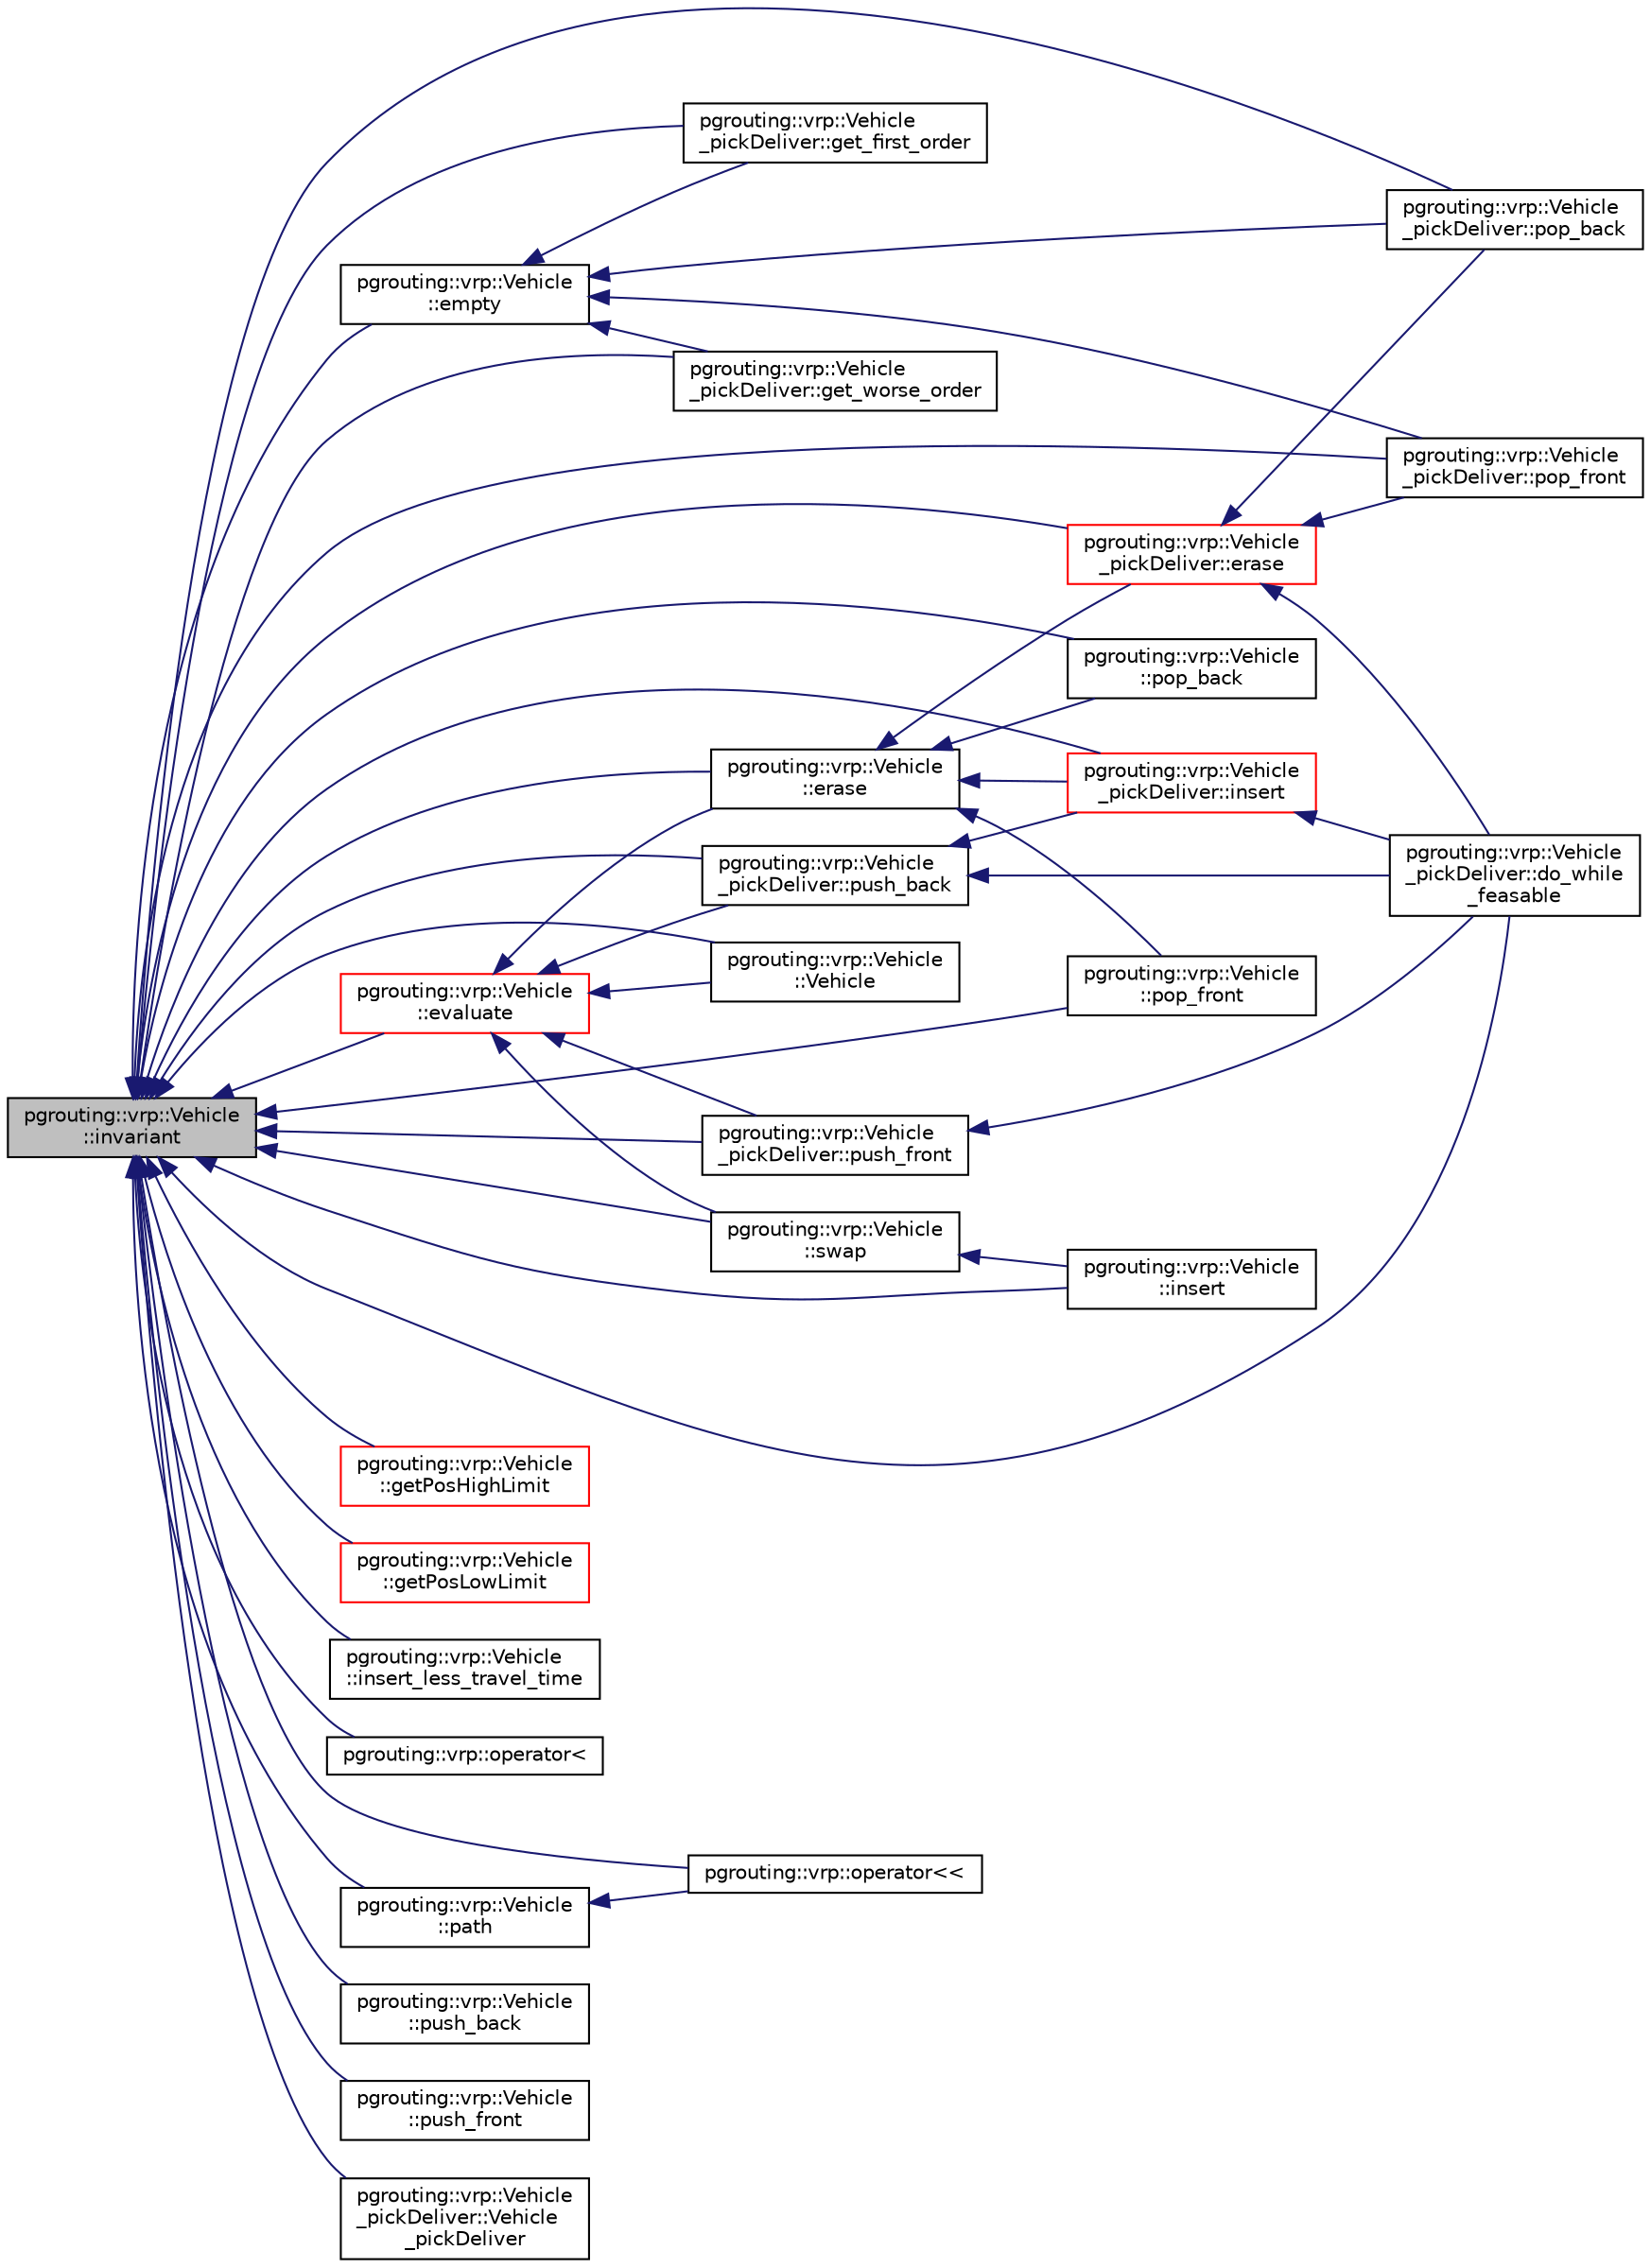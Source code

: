 digraph "pgrouting::vrp::Vehicle::invariant"
{
  edge [fontname="Helvetica",fontsize="10",labelfontname="Helvetica",labelfontsize="10"];
  node [fontname="Helvetica",fontsize="10",shape=record];
  rankdir="LR";
  Node451 [label="pgrouting::vrp::Vehicle\l::invariant",height=0.2,width=0.4,color="black", fillcolor="grey75", style="filled", fontcolor="black"];
  Node451 -> Node452 [dir="back",color="midnightblue",fontsize="10",style="solid",fontname="Helvetica"];
  Node452 [label="pgrouting::vrp::Vehicle\l_pickDeliver::do_while\l_feasable",height=0.2,width=0.4,color="black", fillcolor="white", style="filled",URL="$classpgrouting_1_1vrp_1_1Vehicle__pickDeliver.html#a3dd3375570d3cbe915571e2aea4560d2"];
  Node451 -> Node453 [dir="back",color="midnightblue",fontsize="10",style="solid",fontname="Helvetica"];
  Node453 [label="pgrouting::vrp::Vehicle\l::empty",height=0.2,width=0.4,color="black", fillcolor="white", style="filled",URL="$classpgrouting_1_1vrp_1_1Vehicle.html#a65bf4bc2763295f93cfed232690c4e6c",tooltip="return true when no nodes are in the truck "];
  Node453 -> Node454 [dir="back",color="midnightblue",fontsize="10",style="solid",fontname="Helvetica"];
  Node454 [label="pgrouting::vrp::Vehicle\l_pickDeliver::get_first_order",height=0.2,width=0.4,color="black", fillcolor="white", style="filled",URL="$classpgrouting_1_1vrp_1_1Vehicle__pickDeliver.html#a9dd0efadc2c3f02a19c320b3cb7d6814"];
  Node453 -> Node455 [dir="back",color="midnightblue",fontsize="10",style="solid",fontname="Helvetica"];
  Node455 [label="pgrouting::vrp::Vehicle\l_pickDeliver::get_worse_order",height=0.2,width=0.4,color="black", fillcolor="white", style="filled",URL="$classpgrouting_1_1vrp_1_1Vehicle__pickDeliver.html#ae986b7aeb637a21092142846e6c99799"];
  Node453 -> Node456 [dir="back",color="midnightblue",fontsize="10",style="solid",fontname="Helvetica"];
  Node456 [label="pgrouting::vrp::Vehicle\l_pickDeliver::pop_back",height=0.2,width=0.4,color="black", fillcolor="white", style="filled",URL="$classpgrouting_1_1vrp_1_1Vehicle__pickDeliver.html#a1cc938f784f87e65647aa90e3f9946a2",tooltip="The order that is picked last is removed. "];
  Node453 -> Node457 [dir="back",color="midnightblue",fontsize="10",style="solid",fontname="Helvetica"];
  Node457 [label="pgrouting::vrp::Vehicle\l_pickDeliver::pop_front",height=0.2,width=0.4,color="black", fillcolor="white", style="filled",URL="$classpgrouting_1_1vrp_1_1Vehicle__pickDeliver.html#acaadbc4ac95ca48c7151fe4631fbe259"];
  Node451 -> Node458 [dir="back",color="midnightblue",fontsize="10",style="solid",fontname="Helvetica"];
  Node458 [label="pgrouting::vrp::Vehicle\l_pickDeliver::erase",height=0.2,width=0.4,color="red", fillcolor="white", style="filled",URL="$classpgrouting_1_1vrp_1_1Vehicle__pickDeliver.html#a3824b3c3af974687c0bdcc9aab615350"];
  Node458 -> Node452 [dir="back",color="midnightblue",fontsize="10",style="solid",fontname="Helvetica"];
  Node458 -> Node456 [dir="back",color="midnightblue",fontsize="10",style="solid",fontname="Helvetica"];
  Node458 -> Node457 [dir="back",color="midnightblue",fontsize="10",style="solid",fontname="Helvetica"];
  Node451 -> Node465 [dir="back",color="midnightblue",fontsize="10",style="solid",fontname="Helvetica"];
  Node465 [label="pgrouting::vrp::Vehicle\l::erase",height=0.2,width=0.4,color="black", fillcolor="white", style="filled",URL="$classpgrouting_1_1vrp_1_1Vehicle.html#ad1920dd6aed04b9381b9b2ec78dddc47",tooltip="Erase node.id() "];
  Node465 -> Node458 [dir="back",color="midnightblue",fontsize="10",style="solid",fontname="Helvetica"];
  Node465 -> Node466 [dir="back",color="midnightblue",fontsize="10",style="solid",fontname="Helvetica"];
  Node466 [label="pgrouting::vrp::Vehicle\l_pickDeliver::insert",height=0.2,width=0.4,color="red", fillcolor="white", style="filled",URL="$classpgrouting_1_1vrp_1_1Vehicle__pickDeliver.html#acd6d3d720b3002cbb930a44099fa0688",tooltip="Inserts an order. "];
  Node466 -> Node452 [dir="back",color="midnightblue",fontsize="10",style="solid",fontname="Helvetica"];
  Node465 -> Node469 [dir="back",color="midnightblue",fontsize="10",style="solid",fontname="Helvetica"];
  Node469 [label="pgrouting::vrp::Vehicle\l::pop_back",height=0.2,width=0.4,color="black", fillcolor="white", style="filled",URL="$classpgrouting_1_1vrp_1_1Vehicle.html#aac46d18126e93540a1d7321281a1fc02",tooltip="Evaluated: pop_back a node to the path. "];
  Node465 -> Node470 [dir="back",color="midnightblue",fontsize="10",style="solid",fontname="Helvetica"];
  Node470 [label="pgrouting::vrp::Vehicle\l::pop_front",height=0.2,width=0.4,color="black", fillcolor="white", style="filled",URL="$classpgrouting_1_1vrp_1_1Vehicle.html#aa7d6e872a8ac0e52f899827a52b6ffcc",tooltip="Evaluated: pop_front a node to the path. "];
  Node451 -> Node471 [dir="back",color="midnightblue",fontsize="10",style="solid",fontname="Helvetica"];
  Node471 [label="pgrouting::vrp::Vehicle\l::evaluate",height=0.2,width=0.4,color="red", fillcolor="white", style="filled",URL="$classpgrouting_1_1vrp_1_1Vehicle.html#aeec21aba283e23f4bf2a355f4f7c2764",tooltip="@ { "];
  Node471 -> Node465 [dir="back",color="midnightblue",fontsize="10",style="solid",fontname="Helvetica"];
  Node471 -> Node477 [dir="back",color="midnightblue",fontsize="10",style="solid",fontname="Helvetica"];
  Node477 [label="pgrouting::vrp::Vehicle\l_pickDeliver::push_back",height=0.2,width=0.4,color="black", fillcolor="white", style="filled",URL="$classpgrouting_1_1vrp_1_1Vehicle__pickDeliver.html#aa894fd15242682756ea30cc1bbd6aa42",tooltip="puts an order at the end of the truck "];
  Node477 -> Node466 [dir="back",color="midnightblue",fontsize="10",style="solid",fontname="Helvetica"];
  Node477 -> Node452 [dir="back",color="midnightblue",fontsize="10",style="solid",fontname="Helvetica"];
  Node471 -> Node478 [dir="back",color="midnightblue",fontsize="10",style="solid",fontname="Helvetica"];
  Node478 [label="pgrouting::vrp::Vehicle\l_pickDeliver::push_front",height=0.2,width=0.4,color="black", fillcolor="white", style="filled",URL="$classpgrouting_1_1vrp_1_1Vehicle__pickDeliver.html#a34330126d1614d29dff7fc48a6a43f69",tooltip="Puts an order at the end front of the truck. "];
  Node478 -> Node452 [dir="back",color="midnightblue",fontsize="10",style="solid",fontname="Helvetica"];
  Node471 -> Node479 [dir="back",color="midnightblue",fontsize="10",style="solid",fontname="Helvetica"];
  Node479 [label="pgrouting::vrp::Vehicle\l::swap",height=0.2,width=0.4,color="black", fillcolor="white", style="filled",URL="$classpgrouting_1_1vrp_1_1Vehicle.html#a0d79d716f770c845cfb2e811688fc350",tooltip="Swap two nodes in the path. "];
  Node479 -> Node473 [dir="back",color="midnightblue",fontsize="10",style="solid",fontname="Helvetica"];
  Node473 [label="pgrouting::vrp::Vehicle\l::insert",height=0.2,width=0.4,color="black", fillcolor="white", style="filled",URL="$classpgrouting_1_1vrp_1_1Vehicle.html#aa22d65f920e996e3497bff86876b181f",tooltip="Insert node in best position of the position_limits. "];
  Node471 -> Node480 [dir="back",color="midnightblue",fontsize="10",style="solid",fontname="Helvetica"];
  Node480 [label="pgrouting::vrp::Vehicle\l::Vehicle",height=0.2,width=0.4,color="black", fillcolor="white", style="filled",URL="$classpgrouting_1_1vrp_1_1Vehicle.html#a163d32b8d5c8e0444e4fa432b680a784"];
  Node451 -> Node454 [dir="back",color="midnightblue",fontsize="10",style="solid",fontname="Helvetica"];
  Node451 -> Node455 [dir="back",color="midnightblue",fontsize="10",style="solid",fontname="Helvetica"];
  Node451 -> Node481 [dir="back",color="midnightblue",fontsize="10",style="solid",fontname="Helvetica"];
  Node481 [label="pgrouting::vrp::Vehicle\l::getPosHighLimit",height=0.2,width=0.4,color="red", fillcolor="white", style="filled",URL="$classpgrouting_1_1vrp_1_1Vehicle.html#a50ba2513d8130e34f95a6a1d98253767"];
  Node451 -> Node483 [dir="back",color="midnightblue",fontsize="10",style="solid",fontname="Helvetica"];
  Node483 [label="pgrouting::vrp::Vehicle\l::getPosLowLimit",height=0.2,width=0.4,color="red", fillcolor="white", style="filled",URL="$classpgrouting_1_1vrp_1_1Vehicle.html#ac7cf6a7621be6ee67169364d63850dbf"];
  Node451 -> Node466 [dir="back",color="midnightblue",fontsize="10",style="solid",fontname="Helvetica"];
  Node451 -> Node473 [dir="back",color="midnightblue",fontsize="10",style="solid",fontname="Helvetica"];
  Node451 -> Node474 [dir="back",color="midnightblue",fontsize="10",style="solid",fontname="Helvetica"];
  Node474 [label="pgrouting::vrp::Vehicle\l::insert_less_travel_time",height=0.2,width=0.4,color="black", fillcolor="white", style="filled",URL="$classpgrouting_1_1vrp_1_1Vehicle.html#a43b1afad2e0d74af5b5d79dbd6829446"];
  Node451 -> Node484 [dir="back",color="midnightblue",fontsize="10",style="solid",fontname="Helvetica"];
  Node484 [label="pgrouting::vrp::operator\<",height=0.2,width=0.4,color="black", fillcolor="white", style="filled",URL="$namespacepgrouting_1_1vrp.html#a28fd3a2b43a9cae6eec071ef5b0ab35d"];
  Node451 -> Node485 [dir="back",color="midnightblue",fontsize="10",style="solid",fontname="Helvetica"];
  Node485 [label="pgrouting::vrp::operator\<\<",height=0.2,width=0.4,color="black", fillcolor="white", style="filled",URL="$namespacepgrouting_1_1vrp.html#ad52d4d4bcd5667c19bd9c78f72dde8c7"];
  Node451 -> Node486 [dir="back",color="midnightblue",fontsize="10",style="solid",fontname="Helvetica"];
  Node486 [label="pgrouting::vrp::Vehicle\l::path",height=0.2,width=0.4,color="black", fillcolor="white", style="filled",URL="$classpgrouting_1_1vrp_1_1Vehicle.html#aba2e41f35832f29bb570c070ee6b8fab",tooltip="@ { "];
  Node486 -> Node485 [dir="back",color="midnightblue",fontsize="10",style="solid",fontname="Helvetica"];
  Node451 -> Node456 [dir="back",color="midnightblue",fontsize="10",style="solid",fontname="Helvetica"];
  Node451 -> Node469 [dir="back",color="midnightblue",fontsize="10",style="solid",fontname="Helvetica"];
  Node451 -> Node457 [dir="back",color="midnightblue",fontsize="10",style="solid",fontname="Helvetica"];
  Node451 -> Node470 [dir="back",color="midnightblue",fontsize="10",style="solid",fontname="Helvetica"];
  Node451 -> Node477 [dir="back",color="midnightblue",fontsize="10",style="solid",fontname="Helvetica"];
  Node451 -> Node475 [dir="back",color="midnightblue",fontsize="10",style="solid",fontname="Helvetica"];
  Node475 [label="pgrouting::vrp::Vehicle\l::push_back",height=0.2,width=0.4,color="black", fillcolor="white", style="filled",URL="$classpgrouting_1_1vrp_1_1Vehicle.html#a6608a42ff54a288e2e1b3bed58c8bcaa",tooltip="Evaluated: push_back a node to the path. "];
  Node451 -> Node478 [dir="back",color="midnightblue",fontsize="10",style="solid",fontname="Helvetica"];
  Node451 -> Node476 [dir="back",color="midnightblue",fontsize="10",style="solid",fontname="Helvetica"];
  Node476 [label="pgrouting::vrp::Vehicle\l::push_front",height=0.2,width=0.4,color="black", fillcolor="white", style="filled",URL="$classpgrouting_1_1vrp_1_1Vehicle.html#a95ca8e3803a63ecfeed064a250796594",tooltip="Evaluated: push_back a node to the path. "];
  Node451 -> Node479 [dir="back",color="midnightblue",fontsize="10",style="solid",fontname="Helvetica"];
  Node451 -> Node480 [dir="back",color="midnightblue",fontsize="10",style="solid",fontname="Helvetica"];
  Node451 -> Node487 [dir="back",color="midnightblue",fontsize="10",style="solid",fontname="Helvetica"];
  Node487 [label="pgrouting::vrp::Vehicle\l_pickDeliver::Vehicle\l_pickDeliver",height=0.2,width=0.4,color="black", fillcolor="white", style="filled",URL="$classpgrouting_1_1vrp_1_1Vehicle__pickDeliver.html#a2238dbc1013a9d57b52b84bc0a243d8f"];
}
